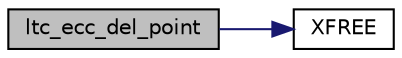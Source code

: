 digraph "ltc_ecc_del_point"
{
 // LATEX_PDF_SIZE
  edge [fontname="Helvetica",fontsize="10",labelfontname="Helvetica",labelfontsize="10"];
  node [fontname="Helvetica",fontsize="10",shape=record];
  rankdir="LR";
  Node26 [label="ltc_ecc_del_point",height=0.2,width=0.4,color="black", fillcolor="grey75", style="filled", fontcolor="black",tooltip="Free an ECC point from memory."];
  Node26 -> Node27 [color="midnightblue",fontsize="10",style="solid",fontname="Helvetica"];
  Node27 [label="XFREE",height=0.2,width=0.4,color="black", fillcolor="white", style="filled",URL="$tomcrypt__cfg_8h.html#a260d66fc0690e0502cf3bfe7b5244b75",tooltip=" "];
}
